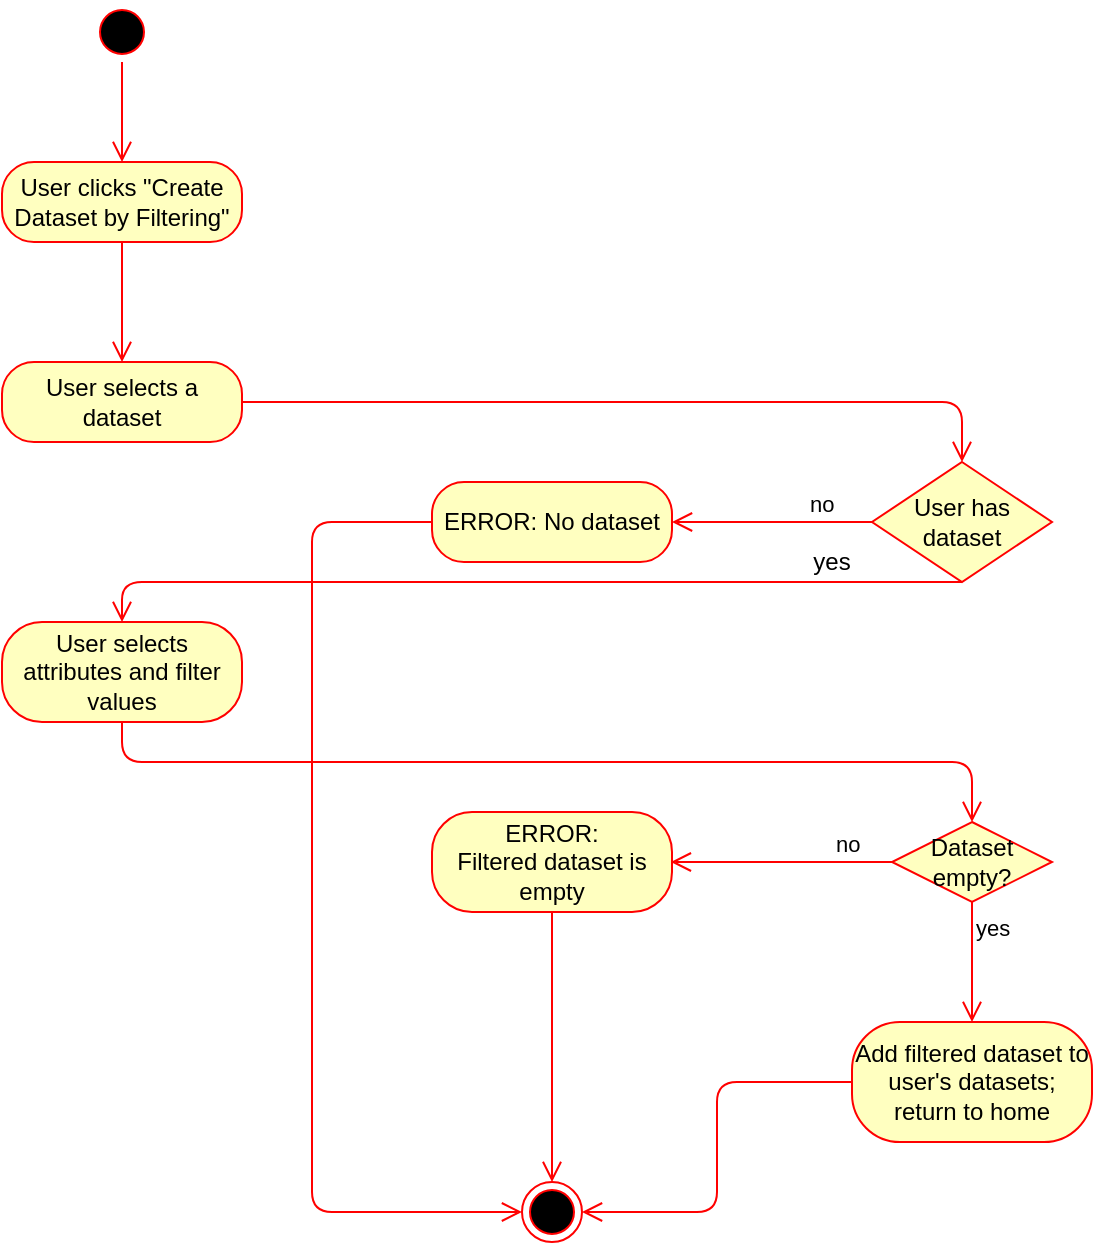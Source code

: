 <mxfile version="13.9.9" type="device"><diagram id="5SEemOGnSyGVgW0_cgu_" name="Page-1"><mxGraphModel dx="429" dy="307" grid="1" gridSize="10" guides="1" tooltips="1" connect="1" arrows="1" fold="1" page="1" pageScale="1" pageWidth="827" pageHeight="1169" math="0" shadow="0"><root><mxCell id="0"/><mxCell id="1" parent="0"/><mxCell id="vdD90aHx3-68kO4TxsIo-2" value="" style="ellipse;html=1;shape=startState;fillColor=#000000;strokeColor=#ff0000;" vertex="1" parent="1"><mxGeometry x="70" y="80" width="30" height="30" as="geometry"/></mxCell><mxCell id="vdD90aHx3-68kO4TxsIo-3" value="" style="edgeStyle=orthogonalEdgeStyle;html=1;verticalAlign=bottom;endArrow=open;endSize=8;strokeColor=#ff0000;entryX=0.5;entryY=0;entryDx=0;entryDy=0;" edge="1" source="vdD90aHx3-68kO4TxsIo-2" parent="1" target="vdD90aHx3-68kO4TxsIo-4"><mxGeometry relative="1" as="geometry"><mxPoint x="95" y="160" as="targetPoint"/></mxGeometry></mxCell><mxCell id="vdD90aHx3-68kO4TxsIo-4" value="User clicks &quot;Create Dataset by Filtering&quot;" style="rounded=1;whiteSpace=wrap;html=1;arcSize=40;fontColor=#000000;fillColor=#ffffc0;strokeColor=#ff0000;" vertex="1" parent="1"><mxGeometry x="25" y="160" width="120" height="40" as="geometry"/></mxCell><mxCell id="vdD90aHx3-68kO4TxsIo-5" value="" style="edgeStyle=orthogonalEdgeStyle;html=1;verticalAlign=bottom;endArrow=open;endSize=8;strokeColor=#ff0000;entryX=0.5;entryY=0;entryDx=0;entryDy=0;" edge="1" source="vdD90aHx3-68kO4TxsIo-4" parent="1" target="vdD90aHx3-68kO4TxsIo-6"><mxGeometry relative="1" as="geometry"><mxPoint x="95" y="260" as="targetPoint"/></mxGeometry></mxCell><mxCell id="vdD90aHx3-68kO4TxsIo-6" value="User selects a dataset" style="rounded=1;whiteSpace=wrap;html=1;arcSize=40;fontColor=#000000;fillColor=#ffffc0;strokeColor=#ff0000;" vertex="1" parent="1"><mxGeometry x="25" y="260" width="120" height="40" as="geometry"/></mxCell><mxCell id="vdD90aHx3-68kO4TxsIo-7" value="" style="edgeStyle=orthogonalEdgeStyle;html=1;verticalAlign=bottom;endArrow=open;endSize=8;strokeColor=#ff0000;entryX=0.5;entryY=0;entryDx=0;entryDy=0;" edge="1" source="vdD90aHx3-68kO4TxsIo-6" parent="1" target="vdD90aHx3-68kO4TxsIo-8"><mxGeometry relative="1" as="geometry"><mxPoint x="95" y="360" as="targetPoint"/></mxGeometry></mxCell><mxCell id="vdD90aHx3-68kO4TxsIo-8" value="User has dataset" style="rhombus;whiteSpace=wrap;html=1;fillColor=#ffffc0;strokeColor=#ff0000;" vertex="1" parent="1"><mxGeometry x="460" y="310" width="90" height="60" as="geometry"/></mxCell><mxCell id="vdD90aHx3-68kO4TxsIo-9" value="no" style="edgeStyle=orthogonalEdgeStyle;html=1;align=left;verticalAlign=bottom;endArrow=open;endSize=8;strokeColor=#ff0000;exitX=0;exitY=0.5;exitDx=0;exitDy=0;" edge="1" source="vdD90aHx3-68kO4TxsIo-8" parent="1"><mxGeometry x="-0.333" relative="1" as="geometry"><mxPoint x="360" y="340" as="targetPoint"/><Array as="points"><mxPoint x="410" y="340"/><mxPoint x="410" y="340"/></Array><mxPoint as="offset"/></mxGeometry></mxCell><mxCell id="vdD90aHx3-68kO4TxsIo-12" value="" style="edgeStyle=orthogonalEdgeStyle;html=1;verticalAlign=bottom;endArrow=open;endSize=8;strokeColor=#ff0000;exitX=0.5;exitY=1;exitDx=0;exitDy=0;entryX=0.5;entryY=0;entryDx=0;entryDy=0;" edge="1" parent="1" source="vdD90aHx3-68kO4TxsIo-8" target="vdD90aHx3-68kO4TxsIo-13"><mxGeometry relative="1" as="geometry"><mxPoint x="90" y="390" as="targetPoint"/><mxPoint x="155" y="290.029" as="sourcePoint"/><Array as="points"><mxPoint x="85" y="370"/></Array></mxGeometry></mxCell><mxCell id="vdD90aHx3-68kO4TxsIo-13" value="User selects attributes and filter values" style="rounded=1;whiteSpace=wrap;html=1;arcSize=40;fontColor=#000000;fillColor=#ffffc0;strokeColor=#ff0000;" vertex="1" parent="1"><mxGeometry x="25" y="390" width="120" height="50" as="geometry"/></mxCell><mxCell id="vdD90aHx3-68kO4TxsIo-14" value="" style="edgeStyle=orthogonalEdgeStyle;html=1;verticalAlign=bottom;endArrow=open;endSize=8;strokeColor=#ff0000;entryX=0.5;entryY=0;entryDx=0;entryDy=0;" edge="1" source="vdD90aHx3-68kO4TxsIo-13" parent="1" target="vdD90aHx3-68kO4TxsIo-20"><mxGeometry relative="1" as="geometry"><mxPoint x="85" y="490" as="targetPoint"/><Array as="points"><mxPoint x="85" y="460"/><mxPoint x="510" y="460"/></Array></mxGeometry></mxCell><mxCell id="vdD90aHx3-68kO4TxsIo-16" value="yes" style="text;html=1;strokeColor=none;fillColor=none;align=center;verticalAlign=middle;whiteSpace=wrap;rounded=0;" vertex="1" parent="1"><mxGeometry x="420" y="350" width="40" height="20" as="geometry"/></mxCell><mxCell id="vdD90aHx3-68kO4TxsIo-18" value="ERROR: No dataset" style="rounded=1;whiteSpace=wrap;html=1;arcSize=40;fontColor=#000000;fillColor=#ffffc0;strokeColor=#ff0000;" vertex="1" parent="1"><mxGeometry x="240" y="320" width="120" height="40" as="geometry"/></mxCell><mxCell id="vdD90aHx3-68kO4TxsIo-19" value="" style="edgeStyle=orthogonalEdgeStyle;html=1;verticalAlign=bottom;endArrow=open;endSize=8;strokeColor=#ff0000;entryX=0;entryY=0.5;entryDx=0;entryDy=0;" edge="1" source="vdD90aHx3-68kO4TxsIo-18" parent="1" target="vdD90aHx3-68kO4TxsIo-26"><mxGeometry relative="1" as="geometry"><mxPoint x="200" y="560" as="targetPoint"/><Array as="points"><mxPoint x="180" y="340"/><mxPoint x="180" y="685"/></Array></mxGeometry></mxCell><mxCell id="vdD90aHx3-68kO4TxsIo-20" value="Dataset empty?" style="rhombus;whiteSpace=wrap;html=1;fillColor=#ffffc0;strokeColor=#ff0000;" vertex="1" parent="1"><mxGeometry x="470" y="490" width="80" height="40" as="geometry"/></mxCell><mxCell id="vdD90aHx3-68kO4TxsIo-21" value="no" style="edgeStyle=orthogonalEdgeStyle;html=1;align=left;verticalAlign=bottom;endArrow=open;endSize=8;strokeColor=#ff0000;" edge="1" source="vdD90aHx3-68kO4TxsIo-20" parent="1"><mxGeometry x="-0.457" relative="1" as="geometry"><mxPoint x="359.429" y="510" as="targetPoint"/><mxPoint as="offset"/></mxGeometry></mxCell><mxCell id="vdD90aHx3-68kO4TxsIo-22" value="yes" style="edgeStyle=orthogonalEdgeStyle;html=1;align=left;verticalAlign=top;endArrow=open;endSize=8;strokeColor=#ff0000;" edge="1" source="vdD90aHx3-68kO4TxsIo-20" parent="1"><mxGeometry x="-1" relative="1" as="geometry"><mxPoint x="510" y="590" as="targetPoint"/></mxGeometry></mxCell><mxCell id="vdD90aHx3-68kO4TxsIo-23" value="Add filtered dataset to user's datasets; return to home" style="rounded=1;whiteSpace=wrap;html=1;arcSize=40;fontColor=#000000;fillColor=#ffffc0;strokeColor=#ff0000;" vertex="1" parent="1"><mxGeometry x="450" y="590" width="120" height="60" as="geometry"/></mxCell><mxCell id="vdD90aHx3-68kO4TxsIo-24" value="" style="edgeStyle=orthogonalEdgeStyle;html=1;verticalAlign=bottom;endArrow=open;endSize=8;strokeColor=#ff0000;entryX=1;entryY=0.5;entryDx=0;entryDy=0;" edge="1" source="vdD90aHx3-68kO4TxsIo-23" parent="1" target="vdD90aHx3-68kO4TxsIo-26"><mxGeometry relative="1" as="geometry"><mxPoint x="510" y="690" as="targetPoint"/></mxGeometry></mxCell><mxCell id="vdD90aHx3-68kO4TxsIo-26" value="" style="ellipse;html=1;shape=endState;fillColor=#000000;strokeColor=#ff0000;" vertex="1" parent="1"><mxGeometry x="285" y="670" width="30" height="30" as="geometry"/></mxCell><mxCell id="vdD90aHx3-68kO4TxsIo-28" value="" style="edgeStyle=orthogonalEdgeStyle;html=1;verticalAlign=bottom;endArrow=open;endSize=8;strokeColor=#ff0000;entryX=0.5;entryY=0;entryDx=0;entryDy=0;exitX=0.5;exitY=1;exitDx=0;exitDy=0;" edge="1" parent="1" source="vdD90aHx3-68kO4TxsIo-25" target="vdD90aHx3-68kO4TxsIo-26"><mxGeometry relative="1" as="geometry"><mxPoint x="520" y="500" as="targetPoint"/><mxPoint x="95.029" y="450" as="sourcePoint"/><Array as="points"><mxPoint x="300" y="510"/><mxPoint x="300" y="510"/></Array></mxGeometry></mxCell><mxCell id="vdD90aHx3-68kO4TxsIo-25" value="ERROR:&lt;br&gt;Filtered dataset is empty" style="rounded=1;whiteSpace=wrap;html=1;arcSize=40;fontColor=#000000;fillColor=#ffffc0;strokeColor=#ff0000;" vertex="1" parent="1"><mxGeometry x="240" y="485" width="120" height="50" as="geometry"/></mxCell></root></mxGraphModel></diagram></mxfile>